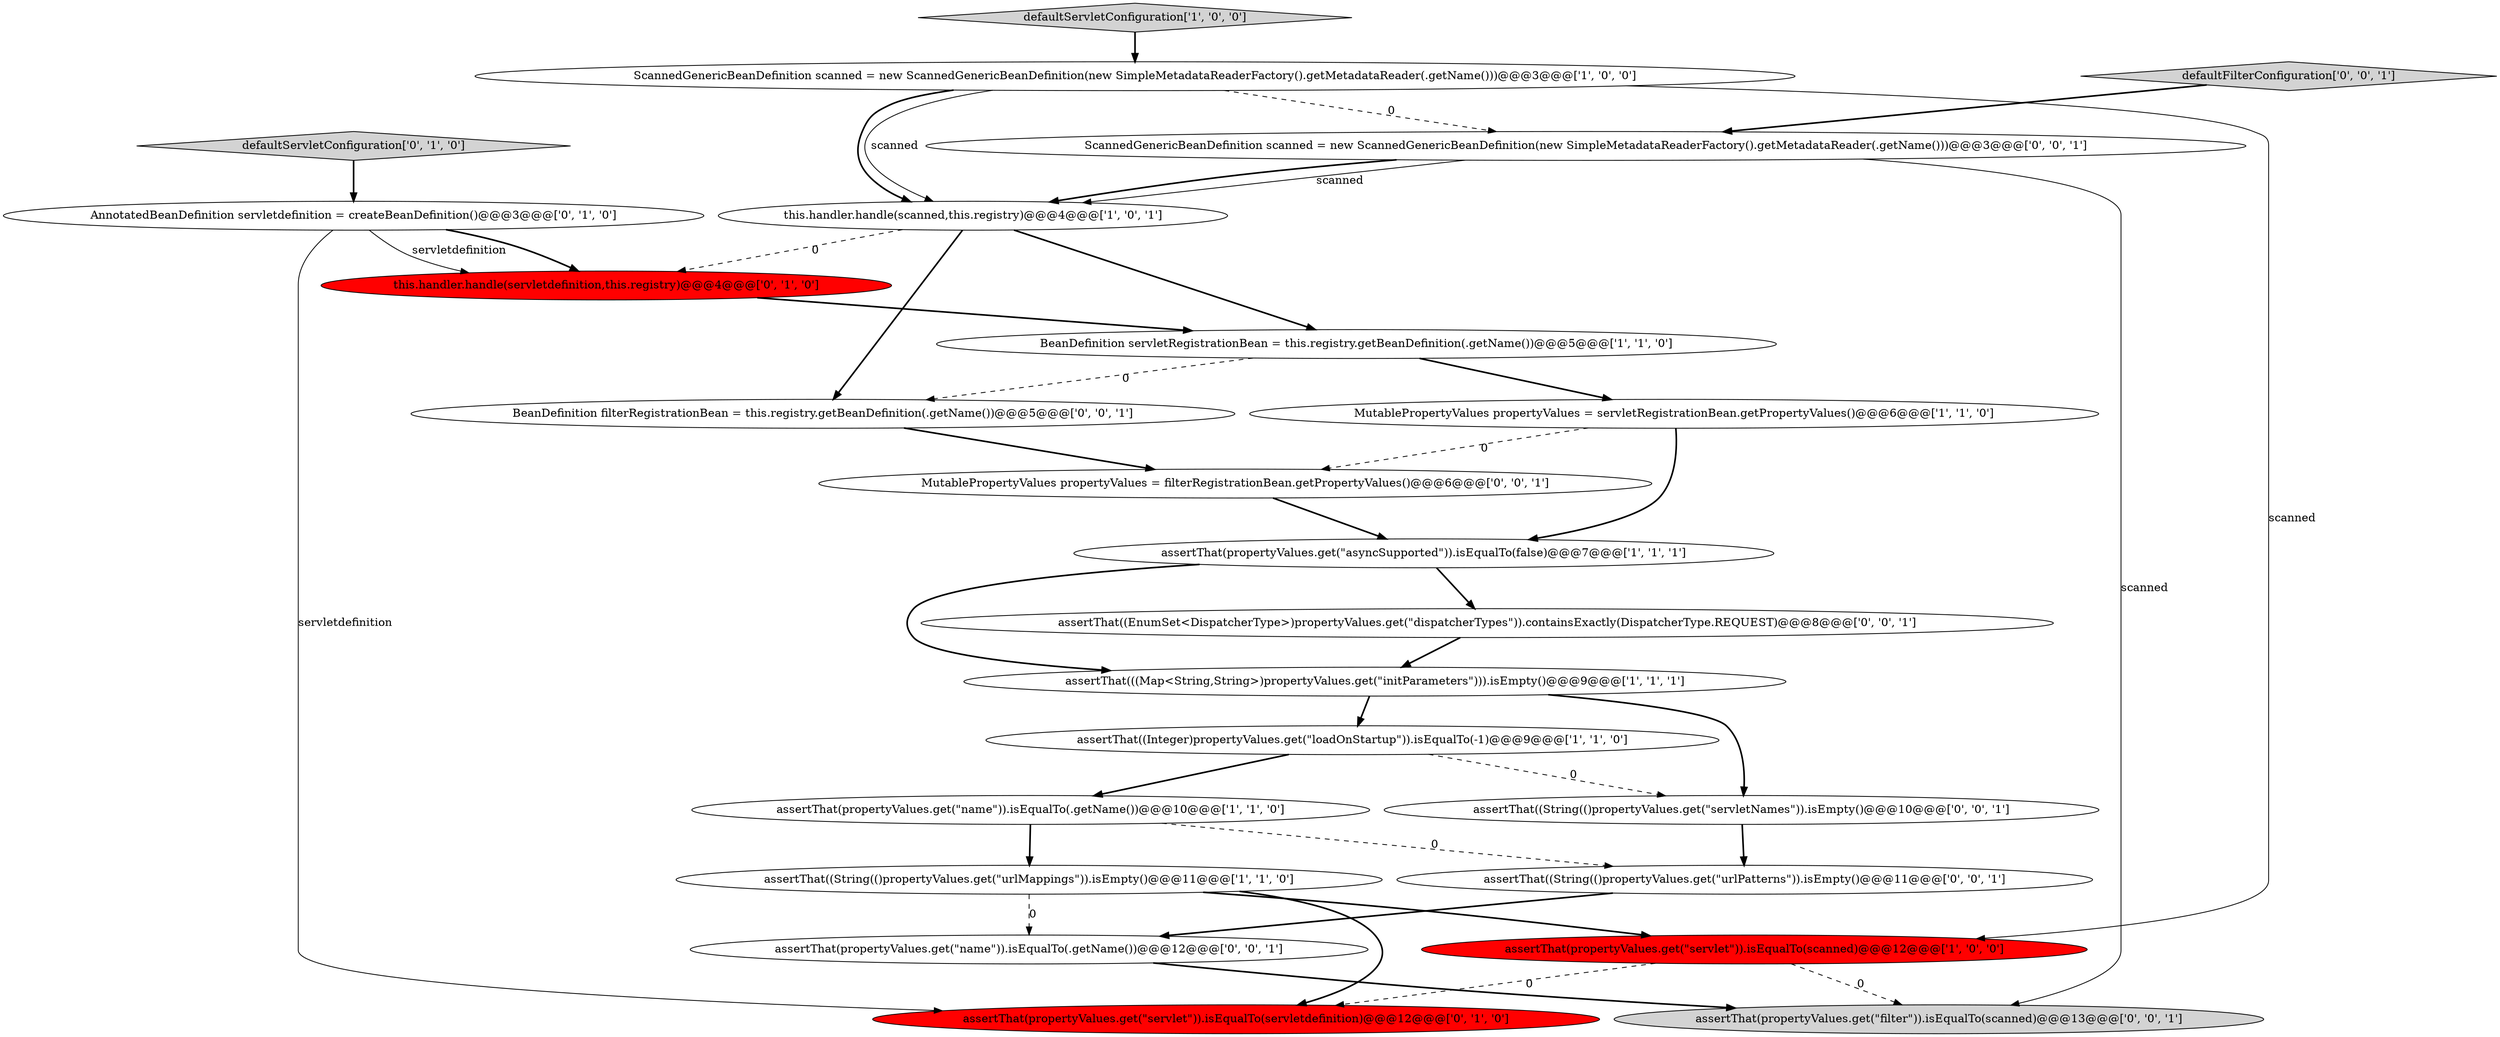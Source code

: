 digraph {
19 [style = filled, label = "MutablePropertyValues propertyValues = filterRegistrationBean.getPropertyValues()@@@6@@@['0', '0', '1']", fillcolor = white, shape = ellipse image = "AAA0AAABBB3BBB"];
2 [style = filled, label = "assertThat((String(()propertyValues.get(\"urlMappings\")).isEmpty()@@@11@@@['1', '1', '0']", fillcolor = white, shape = ellipse image = "AAA0AAABBB1BBB"];
18 [style = filled, label = "BeanDefinition filterRegistrationBean = this.registry.getBeanDefinition(.getName())@@@5@@@['0', '0', '1']", fillcolor = white, shape = ellipse image = "AAA0AAABBB3BBB"];
7 [style = filled, label = "this.handler.handle(scanned,this.registry)@@@4@@@['1', '0', '1']", fillcolor = white, shape = ellipse image = "AAA0AAABBB1BBB"];
10 [style = filled, label = "defaultServletConfiguration['1', '0', '0']", fillcolor = lightgray, shape = diamond image = "AAA0AAABBB1BBB"];
3 [style = filled, label = "assertThat(propertyValues.get(\"servlet\")).isEqualTo(scanned)@@@12@@@['1', '0', '0']", fillcolor = red, shape = ellipse image = "AAA1AAABBB1BBB"];
20 [style = filled, label = "defaultFilterConfiguration['0', '0', '1']", fillcolor = lightgray, shape = diamond image = "AAA0AAABBB3BBB"];
14 [style = filled, label = "assertThat(propertyValues.get(\"servlet\")).isEqualTo(servletdefinition)@@@12@@@['0', '1', '0']", fillcolor = red, shape = ellipse image = "AAA1AAABBB2BBB"];
1 [style = filled, label = "BeanDefinition servletRegistrationBean = this.registry.getBeanDefinition(.getName())@@@5@@@['1', '1', '0']", fillcolor = white, shape = ellipse image = "AAA0AAABBB1BBB"];
5 [style = filled, label = "MutablePropertyValues propertyValues = servletRegistrationBean.getPropertyValues()@@@6@@@['1', '1', '0']", fillcolor = white, shape = ellipse image = "AAA0AAABBB1BBB"];
4 [style = filled, label = "assertThat((Integer)propertyValues.get(\"loadOnStartup\")).isEqualTo(-1)@@@9@@@['1', '1', '0']", fillcolor = white, shape = ellipse image = "AAA0AAABBB1BBB"];
16 [style = filled, label = "assertThat((String(()propertyValues.get(\"servletNames\")).isEmpty()@@@10@@@['0', '0', '1']", fillcolor = white, shape = ellipse image = "AAA0AAABBB3BBB"];
6 [style = filled, label = "assertThat(propertyValues.get(\"name\")).isEqualTo(.getName())@@@10@@@['1', '1', '0']", fillcolor = white, shape = ellipse image = "AAA0AAABBB1BBB"];
0 [style = filled, label = "ScannedGenericBeanDefinition scanned = new ScannedGenericBeanDefinition(new SimpleMetadataReaderFactory().getMetadataReader(.getName()))@@@3@@@['1', '0', '0']", fillcolor = white, shape = ellipse image = "AAA0AAABBB1BBB"];
17 [style = filled, label = "ScannedGenericBeanDefinition scanned = new ScannedGenericBeanDefinition(new SimpleMetadataReaderFactory().getMetadataReader(.getName()))@@@3@@@['0', '0', '1']", fillcolor = white, shape = ellipse image = "AAA0AAABBB3BBB"];
12 [style = filled, label = "AnnotatedBeanDefinition servletdefinition = createBeanDefinition()@@@3@@@['0', '1', '0']", fillcolor = white, shape = ellipse image = "AAA0AAABBB2BBB"];
8 [style = filled, label = "assertThat(((Map<String,String>)propertyValues.get(\"initParameters\"))).isEmpty()@@@9@@@['1', '1', '1']", fillcolor = white, shape = ellipse image = "AAA0AAABBB1BBB"];
22 [style = filled, label = "assertThat(propertyValues.get(\"name\")).isEqualTo(.getName())@@@12@@@['0', '0', '1']", fillcolor = white, shape = ellipse image = "AAA0AAABBB3BBB"];
21 [style = filled, label = "assertThat((String(()propertyValues.get(\"urlPatterns\")).isEmpty()@@@11@@@['0', '0', '1']", fillcolor = white, shape = ellipse image = "AAA0AAABBB3BBB"];
11 [style = filled, label = "this.handler.handle(servletdefinition,this.registry)@@@4@@@['0', '1', '0']", fillcolor = red, shape = ellipse image = "AAA1AAABBB2BBB"];
15 [style = filled, label = "assertThat((EnumSet<DispatcherType>)propertyValues.get(\"dispatcherTypes\")).containsExactly(DispatcherType.REQUEST)@@@8@@@['0', '0', '1']", fillcolor = white, shape = ellipse image = "AAA0AAABBB3BBB"];
13 [style = filled, label = "defaultServletConfiguration['0', '1', '0']", fillcolor = lightgray, shape = diamond image = "AAA0AAABBB2BBB"];
23 [style = filled, label = "assertThat(propertyValues.get(\"filter\")).isEqualTo(scanned)@@@13@@@['0', '0', '1']", fillcolor = lightgray, shape = ellipse image = "AAA0AAABBB3BBB"];
9 [style = filled, label = "assertThat(propertyValues.get(\"asyncSupported\")).isEqualTo(false)@@@7@@@['1', '1', '1']", fillcolor = white, shape = ellipse image = "AAA0AAABBB1BBB"];
1->5 [style = bold, label=""];
6->21 [style = dashed, label="0"];
8->16 [style = bold, label=""];
17->23 [style = solid, label="scanned"];
20->17 [style = bold, label=""];
7->1 [style = bold, label=""];
4->16 [style = dashed, label="0"];
17->7 [style = solid, label="scanned"];
5->9 [style = bold, label=""];
0->3 [style = solid, label="scanned"];
4->6 [style = bold, label=""];
11->1 [style = bold, label=""];
2->3 [style = bold, label=""];
12->11 [style = bold, label=""];
18->19 [style = bold, label=""];
7->11 [style = dashed, label="0"];
0->7 [style = solid, label="scanned"];
1->18 [style = dashed, label="0"];
12->14 [style = solid, label="servletdefinition"];
9->8 [style = bold, label=""];
0->17 [style = dashed, label="0"];
22->23 [style = bold, label=""];
12->11 [style = solid, label="servletdefinition"];
0->7 [style = bold, label=""];
6->2 [style = bold, label=""];
17->7 [style = bold, label=""];
3->23 [style = dashed, label="0"];
13->12 [style = bold, label=""];
19->9 [style = bold, label=""];
21->22 [style = bold, label=""];
9->15 [style = bold, label=""];
16->21 [style = bold, label=""];
2->14 [style = bold, label=""];
10->0 [style = bold, label=""];
7->18 [style = bold, label=""];
8->4 [style = bold, label=""];
3->14 [style = dashed, label="0"];
5->19 [style = dashed, label="0"];
2->22 [style = dashed, label="0"];
15->8 [style = bold, label=""];
}
